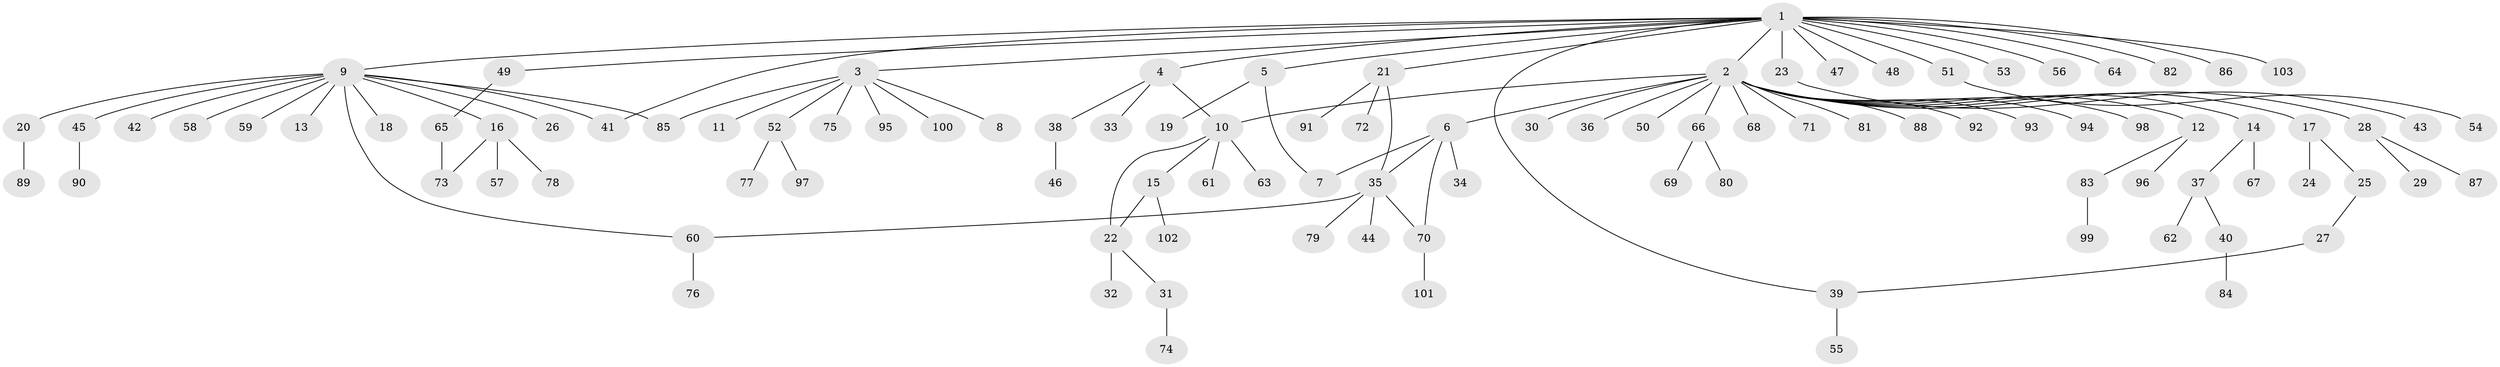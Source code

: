 // coarse degree distribution, {18: 0.0125, 20: 0.0125, 7: 0.025, 3: 0.075, 2: 0.175, 5: 0.0125, 12: 0.0125, 6: 0.0125, 1: 0.6625}
// Generated by graph-tools (version 1.1) at 2025/41/03/06/25 10:41:49]
// undirected, 103 vertices, 112 edges
graph export_dot {
graph [start="1"]
  node [color=gray90,style=filled];
  1;
  2;
  3;
  4;
  5;
  6;
  7;
  8;
  9;
  10;
  11;
  12;
  13;
  14;
  15;
  16;
  17;
  18;
  19;
  20;
  21;
  22;
  23;
  24;
  25;
  26;
  27;
  28;
  29;
  30;
  31;
  32;
  33;
  34;
  35;
  36;
  37;
  38;
  39;
  40;
  41;
  42;
  43;
  44;
  45;
  46;
  47;
  48;
  49;
  50;
  51;
  52;
  53;
  54;
  55;
  56;
  57;
  58;
  59;
  60;
  61;
  62;
  63;
  64;
  65;
  66;
  67;
  68;
  69;
  70;
  71;
  72;
  73;
  74;
  75;
  76;
  77;
  78;
  79;
  80;
  81;
  82;
  83;
  84;
  85;
  86;
  87;
  88;
  89;
  90;
  91;
  92;
  93;
  94;
  95;
  96;
  97;
  98;
  99;
  100;
  101;
  102;
  103;
  1 -- 2;
  1 -- 3;
  1 -- 4;
  1 -- 5;
  1 -- 9;
  1 -- 21;
  1 -- 23;
  1 -- 39;
  1 -- 41;
  1 -- 47;
  1 -- 48;
  1 -- 49;
  1 -- 51;
  1 -- 53;
  1 -- 56;
  1 -- 64;
  1 -- 82;
  1 -- 86;
  1 -- 103;
  2 -- 6;
  2 -- 10;
  2 -- 12;
  2 -- 14;
  2 -- 17;
  2 -- 28;
  2 -- 30;
  2 -- 36;
  2 -- 50;
  2 -- 66;
  2 -- 68;
  2 -- 71;
  2 -- 81;
  2 -- 88;
  2 -- 92;
  2 -- 93;
  2 -- 94;
  2 -- 98;
  3 -- 8;
  3 -- 11;
  3 -- 52;
  3 -- 75;
  3 -- 85;
  3 -- 95;
  3 -- 100;
  4 -- 10;
  4 -- 33;
  4 -- 38;
  5 -- 7;
  5 -- 19;
  6 -- 7;
  6 -- 34;
  6 -- 35;
  6 -- 70;
  9 -- 13;
  9 -- 16;
  9 -- 18;
  9 -- 20;
  9 -- 26;
  9 -- 41;
  9 -- 42;
  9 -- 45;
  9 -- 58;
  9 -- 59;
  9 -- 60;
  9 -- 85;
  10 -- 15;
  10 -- 22;
  10 -- 61;
  10 -- 63;
  12 -- 83;
  12 -- 96;
  14 -- 37;
  14 -- 67;
  15 -- 22;
  15 -- 102;
  16 -- 57;
  16 -- 73;
  16 -- 78;
  17 -- 24;
  17 -- 25;
  20 -- 89;
  21 -- 35;
  21 -- 72;
  21 -- 91;
  22 -- 31;
  22 -- 32;
  23 -- 43;
  25 -- 27;
  27 -- 39;
  28 -- 29;
  28 -- 87;
  31 -- 74;
  35 -- 44;
  35 -- 60;
  35 -- 70;
  35 -- 79;
  37 -- 40;
  37 -- 62;
  38 -- 46;
  39 -- 55;
  40 -- 84;
  45 -- 90;
  49 -- 65;
  51 -- 54;
  52 -- 77;
  52 -- 97;
  60 -- 76;
  65 -- 73;
  66 -- 69;
  66 -- 80;
  70 -- 101;
  83 -- 99;
}
